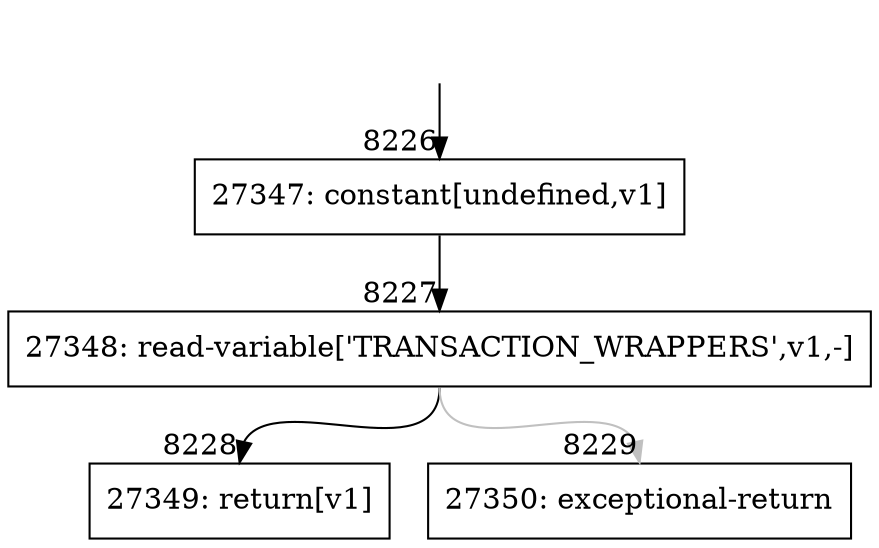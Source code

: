 digraph {
rankdir="TD"
BB_entry603[shape=none,label=""];
BB_entry603 -> BB8226 [tailport=s, headport=n, headlabel="    8226"]
BB8226 [shape=record label="{27347: constant[undefined,v1]}" ] 
BB8226 -> BB8227 [tailport=s, headport=n, headlabel="      8227"]
BB8227 [shape=record label="{27348: read-variable['TRANSACTION_WRAPPERS',v1,-]}" ] 
BB8227 -> BB8228 [tailport=s, headport=n, headlabel="      8228"]
BB8227 -> BB8229 [tailport=s, headport=n, color=gray, headlabel="      8229"]
BB8228 [shape=record label="{27349: return[v1]}" ] 
BB8229 [shape=record label="{27350: exceptional-return}" ] 
//#$~ 14433
}
